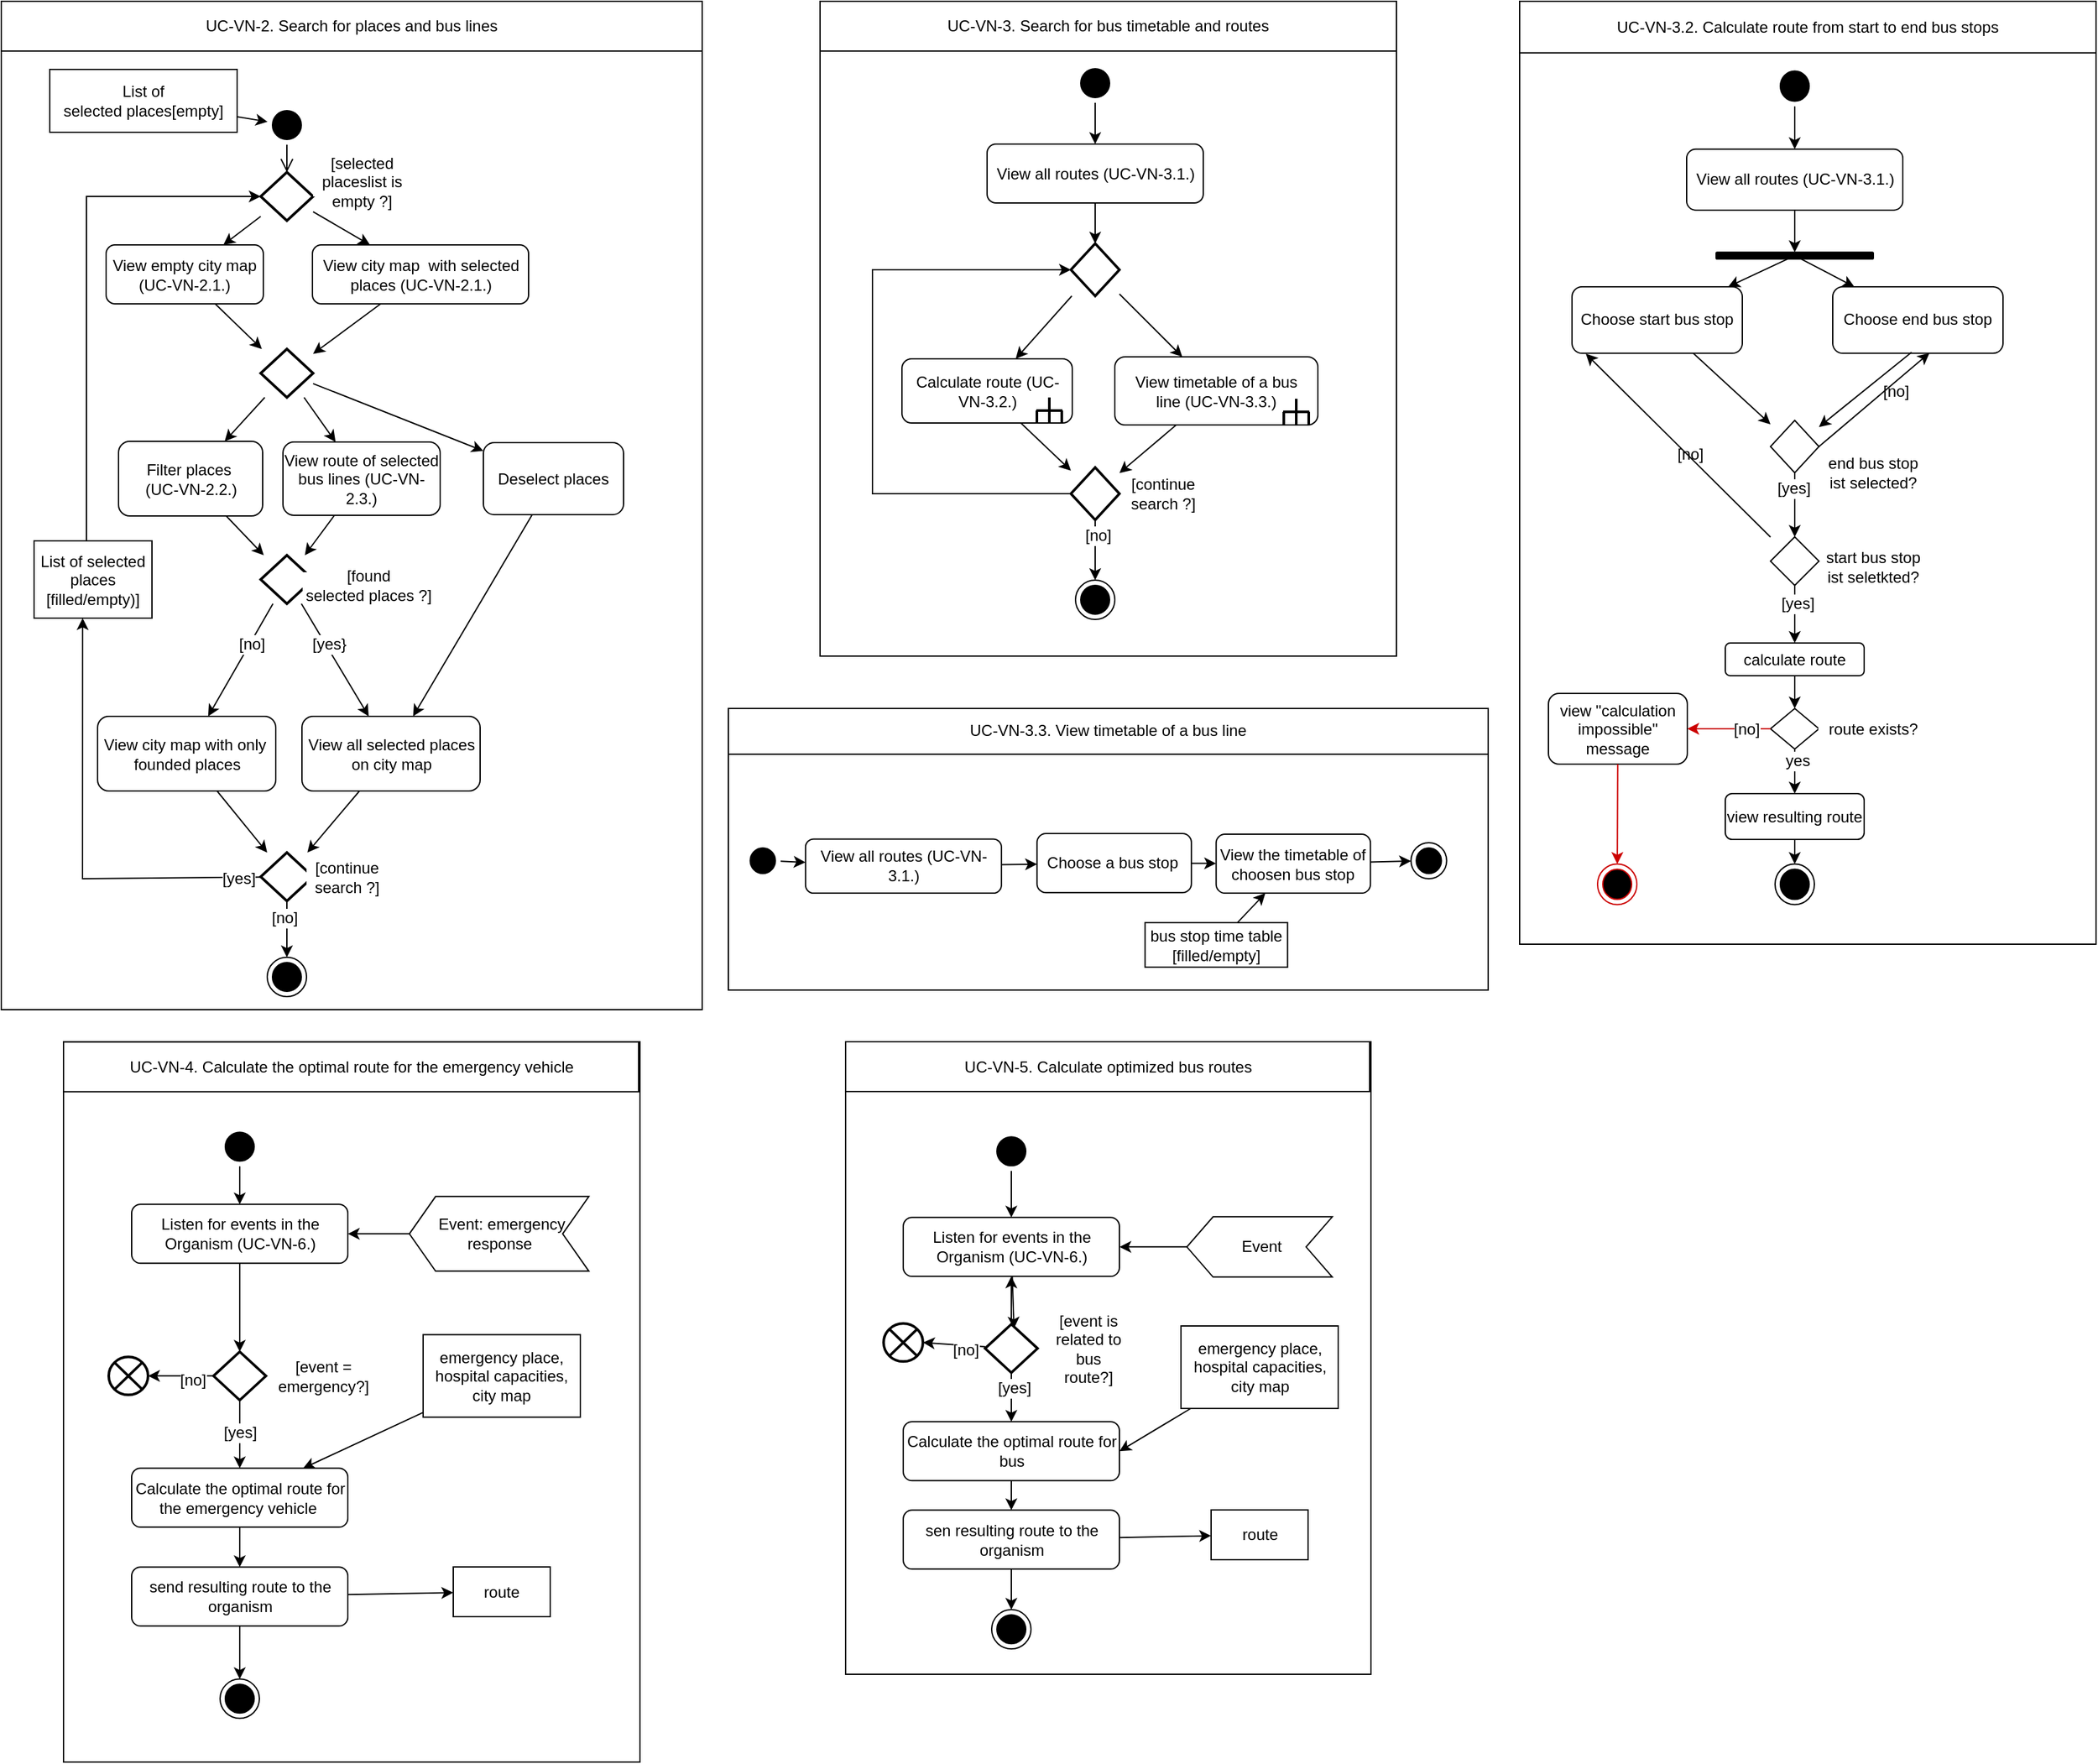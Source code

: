 <mxfile version="10.6.7" type="google"><diagram id="AXGGQtYxrSWORYiww602" name="Page-1"><mxGraphModel dx="1788" dy="557" grid="1" gridSize="10" guides="1" tooltips="1" connect="1" arrows="1" fold="1" page="1" pageScale="1" pageWidth="827" pageHeight="1169" math="0" shadow="0"><root><mxCell id="0"/><mxCell id="1" parent="0"/><mxCell id="qJy5yCjfcx5cEMB7GCd0-71" value="" style="group" parent="1" vertex="1" connectable="0"><mxGeometry x="410" y="10" width="440" height="500" as="geometry"/></mxCell><mxCell id="2iGnEY-V47xP27pvORJV-39" value="" style="rounded=0;whiteSpace=wrap;html=1;" parent="qJy5yCjfcx5cEMB7GCd0-71" vertex="1"><mxGeometry width="440" height="500" as="geometry"/></mxCell><mxCell id="2iGnEY-V47xP27pvORJV-40" value="&lt;span lang=&quot;en&quot;&gt;UC-VN-3.&amp;nbsp;&lt;/span&gt;&lt;span lang=&quot;en&quot;&gt;Search for bus timetable and routes&lt;/span&gt;&lt;br&gt;" style="rounded=0;whiteSpace=wrap;html=1;" parent="qJy5yCjfcx5cEMB7GCd0-71" vertex="1"><mxGeometry width="440" height="38" as="geometry"/></mxCell><mxCell id="2iGnEY-V47xP27pvORJV-41" value="" style="ellipse;html=1;shape=startState;fillColor=#000000;strokeColor=#000000;" parent="qJy5yCjfcx5cEMB7GCd0-71" vertex="1"><mxGeometry x="195" y="47.5" width="30" height="30" as="geometry"/></mxCell><mxCell id="2iGnEY-V47xP27pvORJV-42" value="View all routes (UC-VN-3.1.)" style="rounded=1;whiteSpace=wrap;html=1;" parent="qJy5yCjfcx5cEMB7GCd0-71" vertex="1"><mxGeometry x="127.5" y="109" width="165" height="45" as="geometry"/></mxCell><mxCell id="2iGnEY-V47xP27pvORJV-43" style="edgeStyle=none;rounded=0;orthogonalLoop=1;jettySize=auto;html=1;strokeColor=#000000;" parent="qJy5yCjfcx5cEMB7GCd0-71" source="2iGnEY-V47xP27pvORJV-41" target="2iGnEY-V47xP27pvORJV-42" edge="1"><mxGeometry relative="1" as="geometry"/></mxCell><mxCell id="2iGnEY-V47xP27pvORJV-44" value="Calculate route (UC-VN-3.2.)" style="rounded=1;whiteSpace=wrap;html=1;" parent="qJy5yCjfcx5cEMB7GCd0-71" vertex="1"><mxGeometry x="62.5" y="273" width="130" height="49" as="geometry"/></mxCell><mxCell id="2iGnEY-V47xP27pvORJV-46" value="View timetable of a bus line&amp;nbsp;(UC-VN-3.3.)" style="rounded=1;whiteSpace=wrap;html=1;" parent="qJy5yCjfcx5cEMB7GCd0-71" vertex="1"><mxGeometry x="225" y="271.5" width="155" height="52" as="geometry"/></mxCell><mxCell id="2iGnEY-V47xP27pvORJV-50" value="" style="ellipse;html=1;shape=endState;fillColor=#000000;strokeColor=#000000;rounded=1;" parent="qJy5yCjfcx5cEMB7GCd0-71" vertex="1"><mxGeometry x="195" y="442" width="30" height="30" as="geometry"/></mxCell><mxCell id="qJy5yCjfcx5cEMB7GCd0-40" style="edgeStyle=none;rounded=0;orthogonalLoop=1;jettySize=auto;html=1;" parent="qJy5yCjfcx5cEMB7GCd0-71" source="qJy5yCjfcx5cEMB7GCd0-39" target="2iGnEY-V47xP27pvORJV-44" edge="1"><mxGeometry relative="1" as="geometry"/></mxCell><mxCell id="qJy5yCjfcx5cEMB7GCd0-41" style="edgeStyle=none;rounded=0;orthogonalLoop=1;jettySize=auto;html=1;" parent="qJy5yCjfcx5cEMB7GCd0-71" source="qJy5yCjfcx5cEMB7GCd0-39" target="2iGnEY-V47xP27pvORJV-46" edge="1"><mxGeometry relative="1" as="geometry"/></mxCell><mxCell id="qJy5yCjfcx5cEMB7GCd0-39" value="" style="strokeWidth=2;html=1;shape=mxgraph.flowchart.decision;whiteSpace=wrap;fillColor=none;direction=west;" parent="qJy5yCjfcx5cEMB7GCd0-71" vertex="1"><mxGeometry x="191.5" y="185" width="37" height="40" as="geometry"/></mxCell><mxCell id="2iGnEY-V47xP27pvORJV-45" style="edgeStyle=none;rounded=0;orthogonalLoop=1;jettySize=auto;html=1;strokeColor=#000000;" parent="qJy5yCjfcx5cEMB7GCd0-71" source="2iGnEY-V47xP27pvORJV-42" target="qJy5yCjfcx5cEMB7GCd0-39" edge="1"><mxGeometry relative="1" as="geometry"><mxPoint x="210" y="182.5" as="targetPoint"/></mxGeometry></mxCell><mxCell id="qJy5yCjfcx5cEMB7GCd0-46" style="edgeStyle=none;rounded=0;orthogonalLoop=1;jettySize=auto;html=1;" parent="qJy5yCjfcx5cEMB7GCd0-71" source="qJy5yCjfcx5cEMB7GCd0-42" target="2iGnEY-V47xP27pvORJV-50" edge="1"><mxGeometry relative="1" as="geometry"/></mxCell><mxCell id="qJy5yCjfcx5cEMB7GCd0-47" value="[no]" style="text;html=1;resizable=0;points=[];align=center;verticalAlign=middle;labelBackgroundColor=#ffffff;" parent="qJy5yCjfcx5cEMB7GCd0-46" vertex="1" connectable="0"><mxGeometry x="-0.478" y="2" relative="1" as="geometry"><mxPoint as="offset"/></mxGeometry></mxCell><mxCell id="qJy5yCjfcx5cEMB7GCd0-48" style="edgeStyle=none;rounded=0;orthogonalLoop=1;jettySize=auto;html=1;" parent="qJy5yCjfcx5cEMB7GCd0-71" source="qJy5yCjfcx5cEMB7GCd0-42" target="qJy5yCjfcx5cEMB7GCd0-39" edge="1"><mxGeometry relative="1" as="geometry"><Array as="points"><mxPoint x="40" y="376"/><mxPoint x="40" y="205"/></Array></mxGeometry></mxCell><mxCell id="qJy5yCjfcx5cEMB7GCd0-42" value="" style="strokeWidth=2;html=1;shape=mxgraph.flowchart.decision;whiteSpace=wrap;fillColor=none;direction=west;" parent="qJy5yCjfcx5cEMB7GCd0-71" vertex="1"><mxGeometry x="191.5" y="356" width="37" height="40" as="geometry"/></mxCell><mxCell id="qJy5yCjfcx5cEMB7GCd0-44" style="edgeStyle=none;rounded=0;orthogonalLoop=1;jettySize=auto;html=1;" parent="qJy5yCjfcx5cEMB7GCd0-71" source="2iGnEY-V47xP27pvORJV-44" target="qJy5yCjfcx5cEMB7GCd0-42" edge="1"><mxGeometry relative="1" as="geometry"/></mxCell><mxCell id="qJy5yCjfcx5cEMB7GCd0-45" style="edgeStyle=none;rounded=0;orthogonalLoop=1;jettySize=auto;html=1;" parent="qJy5yCjfcx5cEMB7GCd0-71" source="2iGnEY-V47xP27pvORJV-46" target="qJy5yCjfcx5cEMB7GCd0-42" edge="1"><mxGeometry relative="1" as="geometry"/></mxCell><mxCell id="qJy5yCjfcx5cEMB7GCd0-43" value="&lt;span&gt;[continue search&lt;/span&gt;&lt;span&gt;&amp;nbsp;?]&lt;/span&gt;" style="rounded=0;whiteSpace=wrap;html=1;strokeColor=none;" parent="qJy5yCjfcx5cEMB7GCd0-71" vertex="1"><mxGeometry x="230.5" y="366" width="62" height="20" as="geometry"/></mxCell><mxCell id="qJy5yCjfcx5cEMB7GCd0-60" value="" style="group" parent="qJy5yCjfcx5cEMB7GCd0-71" vertex="1" connectable="0"><mxGeometry x="165" y="302.5" width="10" height="19" as="geometry"/></mxCell><mxCell id="qJy5yCjfcx5cEMB7GCd0-59" value="" style="whiteSpace=wrap;html=1;aspect=fixed;strokeColor=none;" parent="qJy5yCjfcx5cEMB7GCd0-60" vertex="1"><mxGeometry width="13.333" height="13.333" as="geometry"/></mxCell><mxCell id="qJy5yCjfcx5cEMB7GCd0-58" value="" style="group" parent="qJy5yCjfcx5cEMB7GCd0-60" vertex="1" connectable="0"><mxGeometry y="5" width="20" height="10" as="geometry"/></mxCell><mxCell id="qJy5yCjfcx5cEMB7GCd0-50" value="" style="endArrow=none;html=1;strokeWidth=2;" parent="qJy5yCjfcx5cEMB7GCd0-58" edge="1"><mxGeometry width="50" height="50" relative="1" as="geometry"><mxPoint y="5" as="sourcePoint"/><mxPoint x="20" y="5" as="targetPoint"/></mxGeometry></mxCell><mxCell id="qJy5yCjfcx5cEMB7GCd0-51" value="" style="endArrow=none;html=1;strokeWidth=2;" parent="qJy5yCjfcx5cEMB7GCd0-58" edge="1"><mxGeometry width="50" height="50" relative="1" as="geometry"><mxPoint x="10" y="5" as="sourcePoint"/><mxPoint x="10" y="-5" as="targetPoint"/><Array as="points"><mxPoint x="10"/></Array></mxGeometry></mxCell><mxCell id="qJy5yCjfcx5cEMB7GCd0-52" value="" style="endArrow=none;html=1;strokeWidth=2;" parent="qJy5yCjfcx5cEMB7GCd0-58" edge="1"><mxGeometry width="50" height="50" relative="1" as="geometry"><mxPoint x="0.5" y="15" as="sourcePoint"/><mxPoint x="0.5" y="5" as="targetPoint"/><Array as="points"><mxPoint x="0.5" y="10"/></Array></mxGeometry></mxCell><mxCell id="qJy5yCjfcx5cEMB7GCd0-53" value="" style="endArrow=none;html=1;strokeWidth=2;" parent="qJy5yCjfcx5cEMB7GCd0-58" edge="1"><mxGeometry width="50" height="50" relative="1" as="geometry"><mxPoint x="10" y="15" as="sourcePoint"/><mxPoint x="10" y="5" as="targetPoint"/><Array as="points"><mxPoint x="10" y="10"/></Array></mxGeometry></mxCell><mxCell id="qJy5yCjfcx5cEMB7GCd0-54" value="" style="endArrow=none;html=1;strokeWidth=2;" parent="qJy5yCjfcx5cEMB7GCd0-58" edge="1"><mxGeometry width="50" height="50" relative="1" as="geometry"><mxPoint x="19.5" y="15" as="sourcePoint"/><mxPoint x="19.5" y="5" as="targetPoint"/><Array as="points"><mxPoint x="19.5" y="10"/></Array></mxGeometry></mxCell><mxCell id="qJy5yCjfcx5cEMB7GCd0-62" value="" style="group" parent="qJy5yCjfcx5cEMB7GCd0-71" vertex="1" connectable="0"><mxGeometry x="353.5" y="303.5" width="20" height="20" as="geometry"/></mxCell><mxCell id="qJy5yCjfcx5cEMB7GCd0-63" value="" style="whiteSpace=wrap;html=1;aspect=fixed;strokeColor=none;" parent="qJy5yCjfcx5cEMB7GCd0-62" vertex="1"><mxGeometry width="13.333" height="13.333" as="geometry"/></mxCell><mxCell id="qJy5yCjfcx5cEMB7GCd0-64" value="" style="group" parent="qJy5yCjfcx5cEMB7GCd0-62" vertex="1" connectable="0"><mxGeometry y="5" width="20" height="10" as="geometry"/></mxCell><mxCell id="qJy5yCjfcx5cEMB7GCd0-65" value="" style="endArrow=none;html=1;strokeWidth=2;" parent="qJy5yCjfcx5cEMB7GCd0-64" edge="1"><mxGeometry width="50" height="50" relative="1" as="geometry"><mxPoint y="5" as="sourcePoint"/><mxPoint x="20" y="5" as="targetPoint"/></mxGeometry></mxCell><mxCell id="qJy5yCjfcx5cEMB7GCd0-66" value="" style="endArrow=none;html=1;strokeWidth=2;" parent="qJy5yCjfcx5cEMB7GCd0-64" edge="1"><mxGeometry width="50" height="50" relative="1" as="geometry"><mxPoint x="10" y="5" as="sourcePoint"/><mxPoint x="10" y="-5" as="targetPoint"/><Array as="points"><mxPoint x="10"/></Array></mxGeometry></mxCell><mxCell id="qJy5yCjfcx5cEMB7GCd0-67" value="" style="endArrow=none;html=1;strokeWidth=2;" parent="qJy5yCjfcx5cEMB7GCd0-64" edge="1"><mxGeometry width="50" height="50" relative="1" as="geometry"><mxPoint x="0.5" y="15" as="sourcePoint"/><mxPoint x="0.5" y="5" as="targetPoint"/><Array as="points"><mxPoint x="0.5" y="10"/></Array></mxGeometry></mxCell><mxCell id="qJy5yCjfcx5cEMB7GCd0-68" value="" style="endArrow=none;html=1;strokeWidth=2;" parent="qJy5yCjfcx5cEMB7GCd0-64" edge="1"><mxGeometry width="50" height="50" relative="1" as="geometry"><mxPoint x="10" y="15" as="sourcePoint"/><mxPoint x="10" y="5" as="targetPoint"/><Array as="points"><mxPoint x="10" y="10"/></Array></mxGeometry></mxCell><mxCell id="qJy5yCjfcx5cEMB7GCd0-69" value="" style="endArrow=none;html=1;strokeWidth=2;" parent="qJy5yCjfcx5cEMB7GCd0-64" edge="1"><mxGeometry width="50" height="50" relative="1" as="geometry"><mxPoint x="19.5" y="15" as="sourcePoint"/><mxPoint x="19.5" y="5" as="targetPoint"/><Array as="points"><mxPoint x="19.5" y="10"/></Array></mxGeometry></mxCell><mxCell id="qJy5yCjfcx5cEMB7GCd0-143" value="" style="group" parent="1" vertex="1" connectable="0"><mxGeometry x="944" y="10.0" width="440" height="720" as="geometry"/></mxCell><mxCell id="qJy5yCjfcx5cEMB7GCd0-73" value="" style="rounded=0;whiteSpace=wrap;html=1;" parent="qJy5yCjfcx5cEMB7GCd0-143" vertex="1"><mxGeometry width="440" height="720" as="geometry"/></mxCell><mxCell id="qJy5yCjfcx5cEMB7GCd0-74" value="UC-VN-3.2. Calculate route from start to end bus stops&lt;br&gt;" style="rounded=0;whiteSpace=wrap;html=1;" parent="qJy5yCjfcx5cEMB7GCd0-143" vertex="1"><mxGeometry width="440" height="39.357" as="geometry"/></mxCell><mxCell id="qJy5yCjfcx5cEMB7GCd0-75" value="" style="ellipse;html=1;shape=startState;fillColor=#000000;strokeColor=#000000;" parent="qJy5yCjfcx5cEMB7GCd0-143" vertex="1"><mxGeometry x="195" y="49.196" width="30" height="31.071" as="geometry"/></mxCell><mxCell id="qJy5yCjfcx5cEMB7GCd0-76" value="View all routes (UC-VN-3.1.)" style="rounded=1;whiteSpace=wrap;html=1;" parent="qJy5yCjfcx5cEMB7GCd0-143" vertex="1"><mxGeometry x="127.5" y="112.893" width="165" height="46.607" as="geometry"/></mxCell><mxCell id="qJy5yCjfcx5cEMB7GCd0-77" style="edgeStyle=none;rounded=0;orthogonalLoop=1;jettySize=auto;html=1;strokeColor=#000000;" parent="qJy5yCjfcx5cEMB7GCd0-143" source="qJy5yCjfcx5cEMB7GCd0-75" target="qJy5yCjfcx5cEMB7GCd0-76" edge="1"><mxGeometry relative="1" as="geometry"/></mxCell><mxCell id="qJy5yCjfcx5cEMB7GCd0-80" value="" style="ellipse;html=1;shape=endState;fillColor=#000000;strokeColor=#000000;rounded=1;" parent="qJy5yCjfcx5cEMB7GCd0-143" vertex="1"><mxGeometry x="195.0" y="658.714" width="30" height="31.071" as="geometry"/></mxCell><mxCell id="qJy5yCjfcx5cEMB7GCd0-88" value="" style="html=1;shape=mxgraph.flowchart.decision;whiteSpace=wrap;fillColor=#ffffff;direction=west;rounded=1;" parent="qJy5yCjfcx5cEMB7GCd0-143" vertex="1"><mxGeometry x="191.5" y="540.0" width="37" height="31" as="geometry"/></mxCell><mxCell id="qJy5yCjfcx5cEMB7GCd0-109" value="" style="rounded=1;whiteSpace=wrap;html=1;fillColor=#000000;" parent="qJy5yCjfcx5cEMB7GCd0-143" vertex="1"><mxGeometry x="150" y="191.607" width="120" height="5.179" as="geometry"/></mxCell><mxCell id="qJy5yCjfcx5cEMB7GCd0-110" style="edgeStyle=none;rounded=1;orthogonalLoop=1;jettySize=auto;html=1;fontSize=12;fillColor=#ffffff;" parent="qJy5yCjfcx5cEMB7GCd0-143" source="qJy5yCjfcx5cEMB7GCd0-76" target="qJy5yCjfcx5cEMB7GCd0-109" edge="1"><mxGeometry relative="1" as="geometry"/></mxCell><mxCell id="qJy5yCjfcx5cEMB7GCd0-112" value="Choose start bus stop" style="rounded=1;whiteSpace=wrap;html=1;" parent="qJy5yCjfcx5cEMB7GCd0-143" vertex="1"><mxGeometry x="40" y="218.018" width="130" height="50.75" as="geometry"/></mxCell><mxCell id="qJy5yCjfcx5cEMB7GCd0-114" style="edgeStyle=none;rounded=1;orthogonalLoop=1;jettySize=auto;html=1;fontSize=12;fillColor=#ffffff;" parent="qJy5yCjfcx5cEMB7GCd0-143" source="qJy5yCjfcx5cEMB7GCd0-109" target="qJy5yCjfcx5cEMB7GCd0-112" edge="1"><mxGeometry relative="1" as="geometry"/></mxCell><mxCell id="qJy5yCjfcx5cEMB7GCd0-113" value="Choose end bus stop" style="rounded=1;whiteSpace=wrap;html=1;" parent="qJy5yCjfcx5cEMB7GCd0-143" vertex="1"><mxGeometry x="239" y="218.018" width="130" height="50.75" as="geometry"/></mxCell><mxCell id="qJy5yCjfcx5cEMB7GCd0-115" style="edgeStyle=none;rounded=1;orthogonalLoop=1;jettySize=auto;html=1;fontSize=12;fillColor=#ffffff;" parent="qJy5yCjfcx5cEMB7GCd0-143" source="qJy5yCjfcx5cEMB7GCd0-109" target="qJy5yCjfcx5cEMB7GCd0-113" edge="1"><mxGeometry relative="1" as="geometry"/></mxCell><mxCell id="qJy5yCjfcx5cEMB7GCd0-121" style="rounded=1;orthogonalLoop=1;jettySize=auto;html=1;entryX=0.568;entryY=0.996;entryDx=0;entryDy=0;exitX=0;exitY=0.5;exitDx=0;exitDy=0;exitPerimeter=0;fontSize=12;fillColor=#ffffff;entryPerimeter=0;" parent="qJy5yCjfcx5cEMB7GCd0-143" source="qJy5yCjfcx5cEMB7GCd0-118" target="qJy5yCjfcx5cEMB7GCd0-113" edge="1"><mxGeometry relative="1" as="geometry"/></mxCell><mxCell id="qJy5yCjfcx5cEMB7GCd0-122" value="[no]" style="text;html=1;resizable=0;points=[];align=center;verticalAlign=middle;rounded=1;strokeColor=#000000;fillColor=#ffffff;" parent="qJy5yCjfcx5cEMB7GCd0-121" vertex="1" connectable="0"><mxGeometry x="0.057" y="19" relative="1" as="geometry"><mxPoint x="26" y="10.5" as="offset"/></mxGeometry></mxCell><mxCell id="qJy5yCjfcx5cEMB7GCd0-118" value="" style="html=1;shape=mxgraph.flowchart.decision;whiteSpace=wrap;fillColor=#ffffff;direction=west;rounded=1;" parent="qJy5yCjfcx5cEMB7GCd0-143" vertex="1"><mxGeometry x="191.5" y="320" width="37" height="40" as="geometry"/></mxCell><mxCell id="qJy5yCjfcx5cEMB7GCd0-116" style="edgeStyle=none;rounded=1;orthogonalLoop=1;jettySize=auto;html=1;fontSize=12;fillColor=#ffffff;" parent="qJy5yCjfcx5cEMB7GCd0-143" source="qJy5yCjfcx5cEMB7GCd0-112" target="qJy5yCjfcx5cEMB7GCd0-118" edge="1"><mxGeometry relative="1" as="geometry"><mxPoint x="112" y="300.357" as="targetPoint"/></mxGeometry></mxCell><mxCell id="qJy5yCjfcx5cEMB7GCd0-119" style="edgeStyle=none;rounded=1;orthogonalLoop=1;jettySize=auto;html=1;fontSize=12;fillColor=#ffffff;exitX=0.463;exitY=0.985;exitDx=0;exitDy=0;exitPerimeter=0;" parent="qJy5yCjfcx5cEMB7GCd0-143" source="qJy5yCjfcx5cEMB7GCd0-113" target="qJy5yCjfcx5cEMB7GCd0-118" edge="1"><mxGeometry relative="1" as="geometry"/></mxCell><mxCell id="qJy5yCjfcx5cEMB7GCd0-120" value="start bus stop ist seletkted?&lt;br&gt;" style="rounded=0;whiteSpace=wrap;html=1;strokeColor=none;" parent="qJy5yCjfcx5cEMB7GCd0-143" vertex="1"><mxGeometry x="228.0" y="421" width="84" height="21" as="geometry"/></mxCell><mxCell id="qJy5yCjfcx5cEMB7GCd0-129" style="edgeStyle=none;rounded=1;orthogonalLoop=1;jettySize=auto;html=1;fontSize=12;fillColor=#ffffff;entryX=0.081;entryY=1.007;entryDx=0;entryDy=0;entryPerimeter=0;" parent="qJy5yCjfcx5cEMB7GCd0-143" source="qJy5yCjfcx5cEMB7GCd0-123" target="qJy5yCjfcx5cEMB7GCd0-112" edge="1"><mxGeometry relative="1" as="geometry"/></mxCell><mxCell id="qJy5yCjfcx5cEMB7GCd0-130" value="[no]" style="text;html=1;resizable=0;points=[];align=center;verticalAlign=middle;rounded=1;strokeColor=#000000;fillColor=#ffffff;" parent="qJy5yCjfcx5cEMB7GCd0-129" vertex="1" connectable="0"><mxGeometry x="-0.759" y="2" relative="1" as="geometry"><mxPoint x="-43.5" y="-48" as="offset"/></mxGeometry></mxCell><mxCell id="qJy5yCjfcx5cEMB7GCd0-123" value="" style="html=1;shape=mxgraph.flowchart.decision;whiteSpace=wrap;fillColor=#ffffff;direction=west;rounded=1;" parent="qJy5yCjfcx5cEMB7GCd0-143" vertex="1"><mxGeometry x="191.5" y="409" width="37" height="37" as="geometry"/></mxCell><mxCell id="qJy5yCjfcx5cEMB7GCd0-125" style="edgeStyle=none;rounded=1;orthogonalLoop=1;jettySize=auto;html=1;fontSize=12;fillColor=#ffffff;" parent="qJy5yCjfcx5cEMB7GCd0-143" source="qJy5yCjfcx5cEMB7GCd0-118" target="qJy5yCjfcx5cEMB7GCd0-123" edge="1"><mxGeometry relative="1" as="geometry"/></mxCell><mxCell id="qJy5yCjfcx5cEMB7GCd0-126" value="[yes]" style="text;html=1;resizable=0;points=[];align=center;verticalAlign=middle;labelBackgroundColor=#ffffff;" parent="qJy5yCjfcx5cEMB7GCd0-125" vertex="1" connectable="0"><mxGeometry x="-0.519" y="-1" relative="1" as="geometry"><mxPoint as="offset"/></mxGeometry></mxCell><mxCell id="qJy5yCjfcx5cEMB7GCd0-124" value="end bus stop ist selected?&lt;br&gt;" style="rounded=0;whiteSpace=wrap;html=1;strokeColor=none;direction=south;" parent="qJy5yCjfcx5cEMB7GCd0-143" vertex="1"><mxGeometry x="234.0" y="337.5" width="72" height="45" as="geometry"/></mxCell><mxCell id="qJy5yCjfcx5cEMB7GCd0-137" style="edgeStyle=none;rounded=1;orthogonalLoop=1;jettySize=auto;html=1;fontSize=12;fillColor=#ffffff;" parent="qJy5yCjfcx5cEMB7GCd0-143" source="qJy5yCjfcx5cEMB7GCd0-132" target="qJy5yCjfcx5cEMB7GCd0-88" edge="1"><mxGeometry relative="1" as="geometry"/></mxCell><mxCell id="qJy5yCjfcx5cEMB7GCd0-132" value="calculate route" style="rounded=1;whiteSpace=wrap;html=1;" parent="qJy5yCjfcx5cEMB7GCd0-143" vertex="1"><mxGeometry x="157.0" y="490" width="106" height="25" as="geometry"/></mxCell><mxCell id="qJy5yCjfcx5cEMB7GCd0-127" style="edgeStyle=none;rounded=1;orthogonalLoop=1;jettySize=auto;html=1;fontSize=12;fillColor=#ffffff;" parent="qJy5yCjfcx5cEMB7GCd0-143" source="qJy5yCjfcx5cEMB7GCd0-123" target="qJy5yCjfcx5cEMB7GCd0-132" edge="1"><mxGeometry relative="1" as="geometry"/></mxCell><mxCell id="qJy5yCjfcx5cEMB7GCd0-128" value="[yes]" style="text;html=1;resizable=0;points=[];align=center;verticalAlign=middle;labelBackgroundColor=#ffffff;" parent="qJy5yCjfcx5cEMB7GCd0-127" vertex="1" connectable="0"><mxGeometry x="-0.37" y="2" relative="1" as="geometry"><mxPoint as="offset"/></mxGeometry></mxCell><mxCell id="qJy5yCjfcx5cEMB7GCd0-133" value="route exists?&lt;br&gt;" style="rounded=0;whiteSpace=wrap;html=1;strokeColor=none;" parent="qJy5yCjfcx5cEMB7GCd0-143" vertex="1"><mxGeometry x="228.0" y="545" width="84" height="21" as="geometry"/></mxCell><mxCell id="qJy5yCjfcx5cEMB7GCd0-136" style="edgeStyle=none;rounded=1;orthogonalLoop=1;jettySize=auto;html=1;fontSize=12;fillColor=#ffffff;" parent="qJy5yCjfcx5cEMB7GCd0-143" source="qJy5yCjfcx5cEMB7GCd0-134" target="qJy5yCjfcx5cEMB7GCd0-80" edge="1"><mxGeometry relative="1" as="geometry"/></mxCell><mxCell id="qJy5yCjfcx5cEMB7GCd0-134" value="view resulting route" style="rounded=1;whiteSpace=wrap;html=1;" parent="qJy5yCjfcx5cEMB7GCd0-143" vertex="1"><mxGeometry x="157" y="605" width="106" height="35" as="geometry"/></mxCell><mxCell id="qJy5yCjfcx5cEMB7GCd0-85" style="edgeStyle=none;rounded=0;orthogonalLoop=1;jettySize=auto;html=1;" parent="qJy5yCjfcx5cEMB7GCd0-143" source="qJy5yCjfcx5cEMB7GCd0-88" target="qJy5yCjfcx5cEMB7GCd0-134" edge="1"><mxGeometry relative="1" as="geometry"><mxPoint x="206" y="610" as="targetPoint"/></mxGeometry></mxCell><mxCell id="qJy5yCjfcx5cEMB7GCd0-86" value="yes" style="text;html=1;resizable=0;points=[];align=center;verticalAlign=middle;labelBackgroundColor=#ffffff;" parent="qJy5yCjfcx5cEMB7GCd0-85" vertex="1" connectable="0"><mxGeometry x="-0.478" y="2" relative="1" as="geometry"><mxPoint as="offset"/></mxGeometry></mxCell><mxCell id="qJy5yCjfcx5cEMB7GCd0-138" value="view &quot;calculation impossible&quot; message" style="rounded=1;whiteSpace=wrap;html=1;" parent="qJy5yCjfcx5cEMB7GCd0-143" vertex="1"><mxGeometry x="22" y="528.5" width="106" height="54" as="geometry"/></mxCell><mxCell id="qJy5yCjfcx5cEMB7GCd0-139" style="edgeStyle=none;rounded=1;orthogonalLoop=1;jettySize=auto;html=1;strokeColor=#CC0000;fontSize=12;fillColor=#ffffff;" parent="qJy5yCjfcx5cEMB7GCd0-143" source="qJy5yCjfcx5cEMB7GCd0-88" target="qJy5yCjfcx5cEMB7GCd0-138" edge="1"><mxGeometry relative="1" as="geometry"/></mxCell><mxCell id="qJy5yCjfcx5cEMB7GCd0-140" value="[no]" style="text;html=1;resizable=0;points=[];align=center;verticalAlign=middle;labelBackgroundColor=#ffffff;" parent="qJy5yCjfcx5cEMB7GCd0-139" vertex="1" connectable="0"><mxGeometry x="-0.417" relative="1" as="geometry"><mxPoint as="offset"/></mxGeometry></mxCell><mxCell id="qJy5yCjfcx5cEMB7GCd0-142" value="" style="ellipse;html=1;shape=endState;fillColor=#000000;strokeColor=#CC0000;rounded=1;" parent="qJy5yCjfcx5cEMB7GCd0-143" vertex="1"><mxGeometry x="59.5" y="658.714" width="30" height="31.071" as="geometry"/></mxCell><mxCell id="qJy5yCjfcx5cEMB7GCd0-141" style="edgeStyle=none;rounded=1;orthogonalLoop=1;jettySize=auto;html=1;strokeColor=#CC0000;fontSize=12;fillColor=#ffffff;" parent="qJy5yCjfcx5cEMB7GCd0-143" source="qJy5yCjfcx5cEMB7GCd0-138" target="qJy5yCjfcx5cEMB7GCd0-142" edge="1"><mxGeometry relative="1" as="geometry"/></mxCell><mxCell id="qJy5yCjfcx5cEMB7GCd0-232" value="" style="group" parent="1" vertex="1" connectable="0"><mxGeometry x="-167.5" y="804.5" width="440" height="550" as="geometry"/></mxCell><mxCell id="2iGnEY-V47xP27pvORJV-48" value="" style="rounded=0;whiteSpace=wrap;html=1;" parent="qJy5yCjfcx5cEMB7GCd0-232" vertex="1"><mxGeometry width="440" height="550" as="geometry"/></mxCell><mxCell id="2iGnEY-V47xP27pvORJV-49" value="&lt;span lang=&quot;en&quot;&gt;UC-VN-4.&amp;nbsp;&lt;/span&gt;&lt;span lang=&quot;en&quot;&gt;&lt;span lang=&quot;en&quot;&gt;&lt;span title=&quot;&quot;&gt;Calculate&amp;nbsp;&lt;/span&gt;&lt;/span&gt;the optimal route for the emergency vehicle&lt;/span&gt;&lt;br&gt;" style="rounded=0;whiteSpace=wrap;html=1;" parent="qJy5yCjfcx5cEMB7GCd0-232" vertex="1"><mxGeometry y="0.176" width="439" height="38" as="geometry"/></mxCell><mxCell id="2iGnEY-V47xP27pvORJV-51" value="" style="ellipse;html=1;shape=startState;fillColor=#000000;strokeColor=#000000;" parent="qJy5yCjfcx5cEMB7GCd0-232" vertex="1"><mxGeometry x="119.5" y="65.176" width="30" height="30" as="geometry"/></mxCell><mxCell id="2iGnEY-V47xP27pvORJV-52" value="" style="ellipse;html=1;shape=endState;fillColor=#000000;strokeColor=#000000;rounded=1;" parent="qJy5yCjfcx5cEMB7GCd0-232" vertex="1"><mxGeometry x="119.5" y="486.676" width="30" height="30" as="geometry"/></mxCell><mxCell id="2iGnEY-V47xP27pvORJV-61" value="&lt;span lang=&quot;en&quot;&gt;Listen for events in the Organism&lt;/span&gt;&amp;nbsp;(&lt;span lang=&quot;en&quot;&gt;UC-VN-6&lt;/span&gt;.)" style="rounded=1;whiteSpace=wrap;html=1;" parent="qJy5yCjfcx5cEMB7GCd0-232" vertex="1"><mxGeometry x="52" y="124.176" width="165" height="45" as="geometry"/></mxCell><mxCell id="qJy5yCjfcx5cEMB7GCd0-199" style="edgeStyle=none;rounded=0;orthogonalLoop=1;jettySize=auto;html=1;strokeColor=#000000;strokeWidth=1;" parent="qJy5yCjfcx5cEMB7GCd0-232" source="2iGnEY-V47xP27pvORJV-51" target="2iGnEY-V47xP27pvORJV-61" edge="1"><mxGeometry relative="1" as="geometry"/></mxCell><mxCell id="2iGnEY-V47xP27pvORJV-62" value="&lt;span lang=&quot;en&quot;&gt;&lt;span title=&quot;&quot;&gt;Calculate&amp;nbsp;&lt;/span&gt;&lt;/span&gt;the optimal route for the emergency vehicle&amp;nbsp;" style="rounded=1;whiteSpace=wrap;html=1;" parent="qJy5yCjfcx5cEMB7GCd0-232" vertex="1"><mxGeometry x="52.0" y="325.676" width="165" height="45" as="geometry"/></mxCell><mxCell id="qJy5yCjfcx5cEMB7GCd0-205" style="edgeStyle=none;rounded=0;orthogonalLoop=1;jettySize=auto;html=1;strokeColor=#000000;strokeWidth=1;" parent="qJy5yCjfcx5cEMB7GCd0-232" source="2iGnEY-V47xP27pvORJV-61" target="qJy5yCjfcx5cEMB7GCd0-224" edge="1"><mxGeometry relative="1" as="geometry"/></mxCell><mxCell id="qJy5yCjfcx5cEMB7GCd0-196" style="edgeStyle=none;rounded=0;orthogonalLoop=1;jettySize=auto;html=1;entryX=1;entryY=0.5;entryDx=0;entryDy=0;strokeColor=#000000;strokeWidth=1;exitX=0;exitY=0.5;exitDx=0;exitDy=0;" parent="qJy5yCjfcx5cEMB7GCd0-232" source="qJy5yCjfcx5cEMB7GCd0-203" target="2iGnEY-V47xP27pvORJV-61" edge="1"><mxGeometry relative="1" as="geometry"><mxPoint x="275" y="138.521" as="sourcePoint"/></mxGeometry></mxCell><mxCell id="qJy5yCjfcx5cEMB7GCd0-231" style="edgeStyle=none;rounded=0;orthogonalLoop=1;jettySize=auto;html=1;strokeColor=#000000;strokeWidth=1;" parent="qJy5yCjfcx5cEMB7GCd0-232" source="qJy5yCjfcx5cEMB7GCd0-197" target="2iGnEY-V47xP27pvORJV-62" edge="1"><mxGeometry relative="1" as="geometry"/></mxCell><mxCell id="qJy5yCjfcx5cEMB7GCd0-197" value="&lt;span&gt;emergency place, hospital&amp;nbsp;&lt;/span&gt;&lt;span lang=&quot;en&quot;&gt;capacities, city map&lt;/span&gt;&lt;span&gt;&lt;br&gt;&lt;/span&gt;" style="rounded=0;whiteSpace=wrap;html=1;strokeColor=#000000;fillColor=#FFFFFF;" parent="qJy5yCjfcx5cEMB7GCd0-232" vertex="1"><mxGeometry x="274.5" y="223.676" width="120" height="63" as="geometry"/></mxCell><mxCell id="qJy5yCjfcx5cEMB7GCd0-202" style="edgeStyle=none;rounded=0;orthogonalLoop=1;jettySize=auto;html=1;strokeColor=#000000;strokeWidth=1;" parent="qJy5yCjfcx5cEMB7GCd0-232" source="qJy5yCjfcx5cEMB7GCd0-200" target="2iGnEY-V47xP27pvORJV-52" edge="1"><mxGeometry relative="1" as="geometry"/></mxCell><mxCell id="qJy5yCjfcx5cEMB7GCd0-234" style="edgeStyle=none;rounded=0;orthogonalLoop=1;jettySize=auto;html=1;strokeColor=#000000;strokeWidth=1;" parent="qJy5yCjfcx5cEMB7GCd0-232" source="qJy5yCjfcx5cEMB7GCd0-200" target="qJy5yCjfcx5cEMB7GCd0-233" edge="1"><mxGeometry relative="1" as="geometry"/></mxCell><mxCell id="qJy5yCjfcx5cEMB7GCd0-200" value="send resulting route to the organism" style="rounded=1;whiteSpace=wrap;html=1;" parent="qJy5yCjfcx5cEMB7GCd0-232" vertex="1"><mxGeometry x="52.0" y="401.176" width="165" height="45" as="geometry"/></mxCell><mxCell id="qJy5yCjfcx5cEMB7GCd0-201" style="edgeStyle=none;rounded=0;orthogonalLoop=1;jettySize=auto;html=1;strokeColor=#000000;strokeWidth=1;" parent="qJy5yCjfcx5cEMB7GCd0-232" source="2iGnEY-V47xP27pvORJV-62" target="qJy5yCjfcx5cEMB7GCd0-200" edge="1"><mxGeometry relative="1" as="geometry"><mxPoint x="138.5" y="310.5" as="targetPoint"/></mxGeometry></mxCell><mxCell id="qJy5yCjfcx5cEMB7GCd0-203" value="&lt;span&gt;&amp;nbsp;Event:&amp;nbsp;&lt;/span&gt;&lt;span lang=&quot;en&quot;&gt;emergency response&lt;/span&gt;" style="shape=step;perimeter=stepPerimeter;whiteSpace=wrap;html=1;fixedSize=1;strokeColor=#000000;fillColor=#FFFFFF;flipV=1;flipH=1;" parent="qJy5yCjfcx5cEMB7GCd0-232" vertex="1"><mxGeometry x="264" y="118.176" width="137" height="57" as="geometry"/></mxCell><mxCell id="qJy5yCjfcx5cEMB7GCd0-226" style="edgeStyle=none;rounded=0;orthogonalLoop=1;jettySize=auto;html=1;strokeColor=#000000;strokeWidth=1;" parent="qJy5yCjfcx5cEMB7GCd0-232" source="qJy5yCjfcx5cEMB7GCd0-224" target="2iGnEY-V47xP27pvORJV-62" edge="1"><mxGeometry relative="1" as="geometry"><Array as="points"/></mxGeometry></mxCell><mxCell id="qJy5yCjfcx5cEMB7GCd0-227" value="[yes]" style="text;html=1;resizable=0;points=[];align=center;verticalAlign=middle;labelBackgroundColor=#ffffff;" parent="qJy5yCjfcx5cEMB7GCd0-226" vertex="1" connectable="0"><mxGeometry x="-0.045" relative="1" as="geometry"><mxPoint as="offset"/></mxGeometry></mxCell><mxCell id="qJy5yCjfcx5cEMB7GCd0-224" value="" style="strokeWidth=2;html=1;shape=mxgraph.flowchart.decision;whiteSpace=wrap;fillColor=none;direction=south;" parent="qJy5yCjfcx5cEMB7GCd0-232" vertex="1"><mxGeometry x="114.5" y="236.676" width="40" height="37" as="geometry"/></mxCell><mxCell id="qJy5yCjfcx5cEMB7GCd0-225" value="&lt;span&gt;[event = emergency&lt;/span&gt;&lt;span&gt;?]&lt;/span&gt;" style="rounded=0;whiteSpace=wrap;html=1;strokeColor=none;" parent="qJy5yCjfcx5cEMB7GCd0-232" vertex="1"><mxGeometry x="167.5" y="245" width="62" height="20" as="geometry"/></mxCell><mxCell id="qJy5yCjfcx5cEMB7GCd0-228" value="" style="verticalLabelPosition=bottom;verticalAlign=top;html=1;strokeWidth=2;shape=mxgraph.flowchart.or;fillColor=#FFFFFF;" parent="qJy5yCjfcx5cEMB7GCd0-232" vertex="1"><mxGeometry x="34.5" y="240.676" width="30" height="29" as="geometry"/></mxCell><mxCell id="qJy5yCjfcx5cEMB7GCd0-229" style="edgeStyle=none;rounded=0;orthogonalLoop=1;jettySize=auto;html=1;entryX=1;entryY=0.5;entryDx=0;entryDy=0;entryPerimeter=0;strokeColor=#000000;strokeWidth=1;" parent="qJy5yCjfcx5cEMB7GCd0-232" source="qJy5yCjfcx5cEMB7GCd0-224" target="qJy5yCjfcx5cEMB7GCd0-228" edge="1"><mxGeometry relative="1" as="geometry"/></mxCell><mxCell id="qJy5yCjfcx5cEMB7GCd0-230" value="[no]" style="text;html=1;resizable=0;points=[];align=center;verticalAlign=middle;labelBackgroundColor=#ffffff;" parent="qJy5yCjfcx5cEMB7GCd0-229" vertex="1" connectable="0"><mxGeometry x="-0.352" y="3" relative="1" as="geometry"><mxPoint as="offset"/></mxGeometry></mxCell><mxCell id="qJy5yCjfcx5cEMB7GCd0-233" value="&lt;span&gt;route&lt;br&gt;&lt;/span&gt;" style="rounded=0;whiteSpace=wrap;html=1;strokeColor=#000000;fillColor=#FFFFFF;" parent="qJy5yCjfcx5cEMB7GCd0-232" vertex="1"><mxGeometry x="297.5" y="401" width="74" height="38" as="geometry"/></mxCell><mxCell id="qJy5yCjfcx5cEMB7GCd0-248" value="" style="group" parent="1" vertex="1" connectable="0"><mxGeometry x="429.5" y="804.5" width="401" height="483" as="geometry"/></mxCell><mxCell id="qJy5yCjfcx5cEMB7GCd0-209" value="" style="rounded=0;whiteSpace=wrap;html=1;" parent="qJy5yCjfcx5cEMB7GCd0-248" vertex="1"><mxGeometry width="401" height="483" as="geometry"/></mxCell><mxCell id="qJy5yCjfcx5cEMB7GCd0-210" value="&lt;span lang=&quot;en&quot;&gt;UC-VN-5.&amp;nbsp;&lt;/span&gt;&lt;span lang=&quot;en&quot;&gt;Calculate optimized bus routes&lt;/span&gt;&lt;br&gt;" style="rounded=0;whiteSpace=wrap;html=1;" parent="qJy5yCjfcx5cEMB7GCd0-248" vertex="1"><mxGeometry width="400" height="38" as="geometry"/></mxCell><mxCell id="qJy5yCjfcx5cEMB7GCd0-211" value="" style="ellipse;html=1;shape=startState;fillColor=#000000;strokeColor=#000000;" parent="qJy5yCjfcx5cEMB7GCd0-248" vertex="1"><mxGeometry x="111.5" y="68.676" width="30" height="30" as="geometry"/></mxCell><mxCell id="qJy5yCjfcx5cEMB7GCd0-212" value="" style="ellipse;html=1;shape=endState;fillColor=#000000;strokeColor=#000000;rounded=1;" parent="qJy5yCjfcx5cEMB7GCd0-248" vertex="1"><mxGeometry x="111.5" y="433.676" width="30" height="30" as="geometry"/></mxCell><mxCell id="qJy5yCjfcx5cEMB7GCd0-213" value="&lt;span lang=&quot;en&quot;&gt;Listen for events in the Organism&lt;/span&gt;&amp;nbsp;(&lt;span lang=&quot;en&quot;&gt;UC-VN-6&lt;/span&gt;.)" style="rounded=1;whiteSpace=wrap;html=1;" parent="qJy5yCjfcx5cEMB7GCd0-248" vertex="1"><mxGeometry x="44" y="134.176" width="165" height="45" as="geometry"/></mxCell><mxCell id="qJy5yCjfcx5cEMB7GCd0-214" style="edgeStyle=none;rounded=0;orthogonalLoop=1;jettySize=auto;html=1;strokeColor=#000000;strokeWidth=1;" parent="qJy5yCjfcx5cEMB7GCd0-248" source="qJy5yCjfcx5cEMB7GCd0-211" target="qJy5yCjfcx5cEMB7GCd0-213" edge="1"><mxGeometry relative="1" as="geometry"/></mxCell><mxCell id="qJy5yCjfcx5cEMB7GCd0-215" value="&lt;span lang=&quot;en&quot;&gt;&lt;span title=&quot;&quot;&gt;Calculate&amp;nbsp;&lt;/span&gt;&lt;/span&gt;the optimal route for bus" style="rounded=1;whiteSpace=wrap;html=1;" parent="qJy5yCjfcx5cEMB7GCd0-248" vertex="1"><mxGeometry x="44" y="290.176" width="165" height="45" as="geometry"/></mxCell><mxCell id="qJy5yCjfcx5cEMB7GCd0-216" style="edgeStyle=none;rounded=0;orthogonalLoop=1;jettySize=auto;html=1;strokeColor=#000000;strokeWidth=1;" parent="qJy5yCjfcx5cEMB7GCd0-248" source="qJy5yCjfcx5cEMB7GCd0-213" edge="1"><mxGeometry relative="1" as="geometry"><mxPoint x="128.5" y="219" as="targetPoint"/></mxGeometry></mxCell><mxCell id="qJy5yCjfcx5cEMB7GCd0-217" style="edgeStyle=none;rounded=0;orthogonalLoop=1;jettySize=auto;html=1;entryX=1;entryY=0.5;entryDx=0;entryDy=0;strokeColor=#000000;strokeWidth=1;exitX=0;exitY=0.5;exitDx=0;exitDy=0;" parent="qJy5yCjfcx5cEMB7GCd0-248" source="qJy5yCjfcx5cEMB7GCd0-223" target="qJy5yCjfcx5cEMB7GCd0-213" edge="1"><mxGeometry relative="1" as="geometry"><mxPoint x="267" y="148.521" as="sourcePoint"/></mxGeometry></mxCell><mxCell id="qJy5yCjfcx5cEMB7GCd0-218" style="edgeStyle=none;rounded=0;orthogonalLoop=1;jettySize=auto;html=1;strokeColor=#000000;strokeWidth=1;entryX=1;entryY=0.5;entryDx=0;entryDy=0;" parent="qJy5yCjfcx5cEMB7GCd0-248" source="qJy5yCjfcx5cEMB7GCd0-219" target="qJy5yCjfcx5cEMB7GCd0-215" edge="1"><mxGeometry relative="1" as="geometry"/></mxCell><mxCell id="qJy5yCjfcx5cEMB7GCd0-219" value="&lt;span&gt;emergency place, hospital&amp;nbsp;&lt;/span&gt;&lt;span lang=&quot;en&quot;&gt;capacities, city map&lt;/span&gt;&lt;span&gt;&lt;br&gt;&lt;/span&gt;" style="rounded=0;whiteSpace=wrap;html=1;strokeColor=#000000;fillColor=#FFFFFF;" parent="qJy5yCjfcx5cEMB7GCd0-248" vertex="1"><mxGeometry x="256" y="217" width="120" height="63" as="geometry"/></mxCell><mxCell id="qJy5yCjfcx5cEMB7GCd0-220" style="edgeStyle=none;rounded=0;orthogonalLoop=1;jettySize=auto;html=1;strokeColor=#000000;strokeWidth=1;" parent="qJy5yCjfcx5cEMB7GCd0-248" source="qJy5yCjfcx5cEMB7GCd0-221" target="qJy5yCjfcx5cEMB7GCd0-212" edge="1"><mxGeometry relative="1" as="geometry"/></mxCell><mxCell id="qJy5yCjfcx5cEMB7GCd0-221" value="sen resulting route to the organism" style="rounded=1;whiteSpace=wrap;html=1;" parent="qJy5yCjfcx5cEMB7GCd0-248" vertex="1"><mxGeometry x="44" y="357.676" width="165" height="45" as="geometry"/></mxCell><mxCell id="qJy5yCjfcx5cEMB7GCd0-222" style="edgeStyle=none;rounded=0;orthogonalLoop=1;jettySize=auto;html=1;strokeColor=#000000;strokeWidth=1;" parent="qJy5yCjfcx5cEMB7GCd0-248" source="qJy5yCjfcx5cEMB7GCd0-215" target="qJy5yCjfcx5cEMB7GCd0-221" edge="1"><mxGeometry relative="1" as="geometry"><mxPoint x="130.5" y="320.5" as="targetPoint"/></mxGeometry></mxCell><mxCell id="qJy5yCjfcx5cEMB7GCd0-223" value="&lt;span&gt;&amp;nbsp;Event&lt;br&gt;&lt;/span&gt;" style="shape=step;perimeter=stepPerimeter;whiteSpace=wrap;html=1;fixedSize=1;strokeColor=#000000;fillColor=#FFFFFF;flipV=1;flipH=1;" parent="qJy5yCjfcx5cEMB7GCd0-248" vertex="1"><mxGeometry x="260.5" y="133.676" width="111" height="46" as="geometry"/></mxCell><mxCell id="qJy5yCjfcx5cEMB7GCd0-241" style="edgeStyle=none;rounded=0;orthogonalLoop=1;jettySize=auto;html=1;strokeColor=#000000;strokeWidth=1;" parent="qJy5yCjfcx5cEMB7GCd0-248" source="qJy5yCjfcx5cEMB7GCd0-235" target="qJy5yCjfcx5cEMB7GCd0-215" edge="1"><mxGeometry relative="1" as="geometry"/></mxCell><mxCell id="qJy5yCjfcx5cEMB7GCd0-244" value="[yes]" style="text;html=1;resizable=0;points=[];align=center;verticalAlign=middle;labelBackgroundColor=#ffffff;" parent="qJy5yCjfcx5cEMB7GCd0-241" vertex="1" connectable="0"><mxGeometry x="-0.365" y="2" relative="1" as="geometry"><mxPoint as="offset"/></mxGeometry></mxCell><mxCell id="qJy5yCjfcx5cEMB7GCd0-242" value="" style="edgeStyle=none;rounded=0;orthogonalLoop=1;jettySize=auto;html=1;strokeColor=#000000;strokeWidth=1;" parent="qJy5yCjfcx5cEMB7GCd0-248" source="qJy5yCjfcx5cEMB7GCd0-235" target="qJy5yCjfcx5cEMB7GCd0-213" edge="1"><mxGeometry relative="1" as="geometry"/></mxCell><mxCell id="qJy5yCjfcx5cEMB7GCd0-235" value="" style="strokeWidth=2;html=1;shape=mxgraph.flowchart.decision;whiteSpace=wrap;fillColor=none;direction=south;" parent="qJy5yCjfcx5cEMB7GCd0-248" vertex="1"><mxGeometry x="106.5" y="215.676" width="40" height="37" as="geometry"/></mxCell><mxCell id="qJy5yCjfcx5cEMB7GCd0-236" style="edgeStyle=none;rounded=0;orthogonalLoop=1;jettySize=auto;html=1;entryX=1;entryY=0.5;entryDx=0;entryDy=0;entryPerimeter=0;strokeColor=#000000;strokeWidth=1;" parent="qJy5yCjfcx5cEMB7GCd0-248" source="qJy5yCjfcx5cEMB7GCd0-235" target="qJy5yCjfcx5cEMB7GCd0-238" edge="1"><mxGeometry relative="1" as="geometry"/></mxCell><mxCell id="qJy5yCjfcx5cEMB7GCd0-237" value="[no]" style="text;html=1;resizable=0;points=[];align=center;verticalAlign=middle;labelBackgroundColor=#ffffff;" parent="qJy5yCjfcx5cEMB7GCd0-236" vertex="1" connectable="0"><mxGeometry x="-0.352" y="3" relative="1" as="geometry"><mxPoint as="offset"/></mxGeometry></mxCell><mxCell id="qJy5yCjfcx5cEMB7GCd0-238" value="" style="verticalLabelPosition=bottom;verticalAlign=top;html=1;strokeWidth=2;shape=mxgraph.flowchart.or;fillColor=#FFFFFF;" parent="qJy5yCjfcx5cEMB7GCd0-248" vertex="1"><mxGeometry x="29" y="215.176" width="30" height="29" as="geometry"/></mxCell><mxCell id="qJy5yCjfcx5cEMB7GCd0-243" value="&lt;span&gt;[event is related to bus route&lt;/span&gt;&lt;span&gt;?]&lt;/span&gt;" style="rounded=0;whiteSpace=wrap;html=1;strokeColor=none;" parent="qJy5yCjfcx5cEMB7GCd0-248" vertex="1"><mxGeometry x="154" y="224" width="62" height="20" as="geometry"/></mxCell><mxCell id="qJy5yCjfcx5cEMB7GCd0-245" value="&lt;span&gt;route&lt;br&gt;&lt;/span&gt;" style="rounded=0;whiteSpace=wrap;html=1;strokeColor=#000000;fillColor=#FFFFFF;" parent="qJy5yCjfcx5cEMB7GCd0-248" vertex="1"><mxGeometry x="279" y="357.5" width="74" height="38" as="geometry"/></mxCell><mxCell id="qJy5yCjfcx5cEMB7GCd0-247" style="edgeStyle=none;rounded=0;orthogonalLoop=1;jettySize=auto;html=1;strokeColor=#000000;strokeWidth=1;" parent="qJy5yCjfcx5cEMB7GCd0-248" source="qJy5yCjfcx5cEMB7GCd0-221" target="qJy5yCjfcx5cEMB7GCd0-245" edge="1"><mxGeometry relative="1" as="geometry"/></mxCell><mxCell id="qJy5yCjfcx5cEMB7GCd0-249" value="" style="group" parent="1" vertex="1" connectable="0"><mxGeometry x="340" y="550" width="580" height="215" as="geometry"/></mxCell><mxCell id="qJy5yCjfcx5cEMB7GCd0-145" value="" style="rounded=0;whiteSpace=wrap;html=1;" parent="qJy5yCjfcx5cEMB7GCd0-249" vertex="1"><mxGeometry width="580" height="215" as="geometry"/></mxCell><mxCell id="qJy5yCjfcx5cEMB7GCd0-146" value="UC-VN-3.3. View timetable of a bus line&lt;br&gt;" style="rounded=0;whiteSpace=wrap;html=1;" parent="qJy5yCjfcx5cEMB7GCd0-249" vertex="1"><mxGeometry width="580" height="34.915" as="geometry"/></mxCell><mxCell id="qJy5yCjfcx5cEMB7GCd0-147" value="" style="ellipse;html=1;shape=startState;fillColor=#000000;strokeColor=#000000;" parent="qJy5yCjfcx5cEMB7GCd0-249" vertex="1"><mxGeometry x="12.688" y="102.447" width="27.188" height="27.564" as="geometry"/></mxCell><mxCell id="qJy5yCjfcx5cEMB7GCd0-148" value="View all routes (UC-VN-3.1.)" style="rounded=1;whiteSpace=wrap;html=1;" parent="qJy5yCjfcx5cEMB7GCd0-249" vertex="1"><mxGeometry x="58.906" y="99.69" width="149.531" height="41.346" as="geometry"/></mxCell><mxCell id="qJy5yCjfcx5cEMB7GCd0-149" style="edgeStyle=none;rounded=0;orthogonalLoop=1;jettySize=auto;html=1;strokeColor=#000000;" parent="qJy5yCjfcx5cEMB7GCd0-249" source="qJy5yCjfcx5cEMB7GCd0-147" target="qJy5yCjfcx5cEMB7GCd0-148" edge="1"><mxGeometry relative="1" as="geometry"/></mxCell><mxCell id="qJy5yCjfcx5cEMB7GCd0-150" value="Choose a bus stop&amp;nbsp;" style="rounded=1;whiteSpace=wrap;html=1;" parent="qJy5yCjfcx5cEMB7GCd0-249" vertex="1"><mxGeometry x="235.625" y="95.556" width="117.812" height="45.021" as="geometry"/></mxCell><mxCell id="qJy5yCjfcx5cEMB7GCd0-152" value="" style="ellipse;html=1;shape=endState;fillColor=#000000;strokeColor=#000000;rounded=1;" parent="qJy5yCjfcx5cEMB7GCd0-249" vertex="1"><mxGeometry x="521.094" y="102.447" width="27.188" height="27.564" as="geometry"/></mxCell><mxCell id="qJy5yCjfcx5cEMB7GCd0-156" style="edgeStyle=none;rounded=0;orthogonalLoop=1;jettySize=auto;html=1;strokeColor=#000000;" parent="qJy5yCjfcx5cEMB7GCd0-249" source="qJy5yCjfcx5cEMB7GCd0-148" target="qJy5yCjfcx5cEMB7GCd0-150" edge="1"><mxGeometry relative="1" as="geometry"><mxPoint x="133.672" y="169.519" as="targetPoint"/></mxGeometry></mxCell><mxCell id="qJy5yCjfcx5cEMB7GCd0-161" style="edgeStyle=none;rounded=0;orthogonalLoop=1;jettySize=auto;html=1;" parent="qJy5yCjfcx5cEMB7GCd0-249" source="qJy5yCjfcx5cEMB7GCd0-150" target="qJy5yCjfcx5cEMB7GCd0-180" edge="1"><mxGeometry relative="1" as="geometry"><mxPoint x="134.125" y="275.182" as="targetPoint"/></mxGeometry></mxCell><mxCell id="qJy5yCjfcx5cEMB7GCd0-182" style="edgeStyle=none;rounded=0;orthogonalLoop=1;jettySize=auto;html=1;strokeColor=#000000;strokeWidth=1;" parent="qJy5yCjfcx5cEMB7GCd0-249" source="qJy5yCjfcx5cEMB7GCd0-180" target="qJy5yCjfcx5cEMB7GCd0-152" edge="1"><mxGeometry relative="1" as="geometry"><Array as="points"/></mxGeometry></mxCell><mxCell id="qJy5yCjfcx5cEMB7GCd0-180" value="View the timetable of choosen bus stop" style="rounded=1;whiteSpace=wrap;html=1;" parent="qJy5yCjfcx5cEMB7GCd0-249" vertex="1"><mxGeometry x="372.318" y="96.015" width="117.812" height="45.021" as="geometry"/></mxCell><mxCell id="qJy5yCjfcx5cEMB7GCd0-184" style="edgeStyle=none;rounded=0;orthogonalLoop=1;jettySize=auto;html=1;strokeColor=#000000;strokeWidth=1;" parent="qJy5yCjfcx5cEMB7GCd0-249" source="qJy5yCjfcx5cEMB7GCd0-183" target="qJy5yCjfcx5cEMB7GCd0-180" edge="1"><mxGeometry relative="1" as="geometry"/></mxCell><mxCell id="qJy5yCjfcx5cEMB7GCd0-183" value="bus stop time table [filled/empty]" style="rounded=0;whiteSpace=wrap;html=1;" parent="qJy5yCjfcx5cEMB7GCd0-249" vertex="1"><mxGeometry x="318.094" y="163.547" width="108.75" height="33.996" as="geometry"/></mxCell><mxCell id="jJ5V_nqv3HuhBfbHdMK8-1" value="" style="group" vertex="1" connectable="0" parent="1"><mxGeometry x="-215" y="10" width="535" height="770" as="geometry"/></mxCell><mxCell id="2iGnEY-V47xP27pvORJV-1" value="" style="rounded=0;whiteSpace=wrap;html=1;" parent="jJ5V_nqv3HuhBfbHdMK8-1" vertex="1"><mxGeometry width="535" height="770" as="geometry"/></mxCell><mxCell id="2iGnEY-V47xP27pvORJV-6" value="&lt;div&gt;UC-VN-2. Search&amp;nbsp;&lt;span&gt;for places and bus lines&lt;/span&gt;&lt;/div&gt;" style="rounded=0;whiteSpace=wrap;html=1;" parent="jJ5V_nqv3HuhBfbHdMK8-1" vertex="1"><mxGeometry width="535" height="38" as="geometry"/></mxCell><mxCell id="2iGnEY-V47xP27pvORJV-24" value="" style="ellipse;html=1;shape=endState;fillColor=#000000;strokeColor=#000000;rounded=1;" parent="jJ5V_nqv3HuhBfbHdMK8-1" vertex="1"><mxGeometry x="203.0" y="730" width="30" height="30" as="geometry"/></mxCell><mxCell id="2iGnEY-V47xP27pvORJV-25" value="&lt;span&gt;View city map with only&amp;nbsp; founded places&lt;br&gt;&lt;/span&gt;" style="rounded=1;whiteSpace=wrap;html=1;" parent="jJ5V_nqv3HuhBfbHdMK8-1" vertex="1"><mxGeometry x="73.5" y="546" width="136" height="57" as="geometry"/></mxCell><mxCell id="2iGnEY-V47xP27pvORJV-33" value="&lt;span&gt;View all selected places on&amp;nbsp;&lt;/span&gt;city map&lt;span&gt;&lt;br&gt;&lt;/span&gt;" style="rounded=1;whiteSpace=wrap;html=1;" parent="jJ5V_nqv3HuhBfbHdMK8-1" vertex="1"><mxGeometry x="229.5" y="546" width="136" height="57" as="geometry"/></mxCell><mxCell id="2iGnEY-V47xP27pvORJV-2" value="" style="ellipse;html=1;shape=startState;fillColor=#000000;strokeColor=#000000;" parent="jJ5V_nqv3HuhBfbHdMK8-1" vertex="1"><mxGeometry x="203" y="79.5" width="30" height="30" as="geometry"/></mxCell><mxCell id="2iGnEY-V47xP27pvORJV-3" value="" style="html=1;verticalAlign=bottom;endArrow=open;endSize=8;strokeColor=#000000;" parent="jJ5V_nqv3HuhBfbHdMK8-1" source="2iGnEY-V47xP27pvORJV-2" target="qJy5yCjfcx5cEMB7GCd0-19" edge="1"><mxGeometry relative="1" as="geometry"><mxPoint x="195" y="170" as="targetPoint"/></mxGeometry></mxCell><mxCell id="2iGnEY-V47xP27pvORJV-8" value="&lt;span&gt;Filter places&amp;nbsp;&lt;br&gt;(&lt;/span&gt;UC-VN-2.2.&lt;span&gt;)&lt;br&gt;&lt;/span&gt;" style="rounded=1;whiteSpace=wrap;html=1;" parent="jJ5V_nqv3HuhBfbHdMK8-1" vertex="1"><mxGeometry x="89.5" y="336.0" width="110" height="57" as="geometry"/></mxCell><mxCell id="2iGnEY-V47xP27pvORJV-10" value="View route of selected bus lines (UC-VN-2.3.)&lt;span&gt;&lt;br&gt;&lt;/span&gt;" style="rounded=1;whiteSpace=wrap;html=1;" parent="jJ5V_nqv3HuhBfbHdMK8-1" vertex="1"><mxGeometry x="215" y="336.5" width="120" height="56" as="geometry"/></mxCell><mxCell id="2iGnEY-V47xP27pvORJV-13" style="edgeStyle=none;rounded=0;orthogonalLoop=1;jettySize=auto;html=1;strokeColor=#000000;" parent="jJ5V_nqv3HuhBfbHdMK8-1" source="qJy5yCjfcx5cEMB7GCd0-49" target="2iGnEY-V47xP27pvORJV-8" edge="1"><mxGeometry relative="1" as="geometry"><mxPoint x="214.723" y="290" as="sourcePoint"/></mxGeometry></mxCell><mxCell id="2iGnEY-V47xP27pvORJV-14" style="edgeStyle=none;rounded=0;orthogonalLoop=1;jettySize=auto;html=1;strokeColor=#000000;" parent="jJ5V_nqv3HuhBfbHdMK8-1" source="qJy5yCjfcx5cEMB7GCd0-49" target="2iGnEY-V47xP27pvORJV-10" edge="1"><mxGeometry relative="1" as="geometry"><mxPoint x="221.81" y="290" as="sourcePoint"/></mxGeometry></mxCell><mxCell id="2iGnEY-V47xP27pvORJV-5" value="&lt;span&gt;View empty city map (&lt;/span&gt;UC-VN-2.1.)" style="rounded=1;whiteSpace=wrap;html=1;" parent="jJ5V_nqv3HuhBfbHdMK8-1" vertex="1"><mxGeometry x="80" y="186" width="120" height="45" as="geometry"/></mxCell><mxCell id="qJy5yCjfcx5cEMB7GCd0-6" style="edgeStyle=none;rounded=0;orthogonalLoop=1;jettySize=auto;html=1;" parent="jJ5V_nqv3HuhBfbHdMK8-1" source="2iGnEY-V47xP27pvORJV-54" target="2iGnEY-V47xP27pvORJV-25" edge="1"><mxGeometry relative="1" as="geometry"/></mxCell><mxCell id="qJy5yCjfcx5cEMB7GCd0-7" value="[no]" style="text;html=1;resizable=0;points=[];align=center;verticalAlign=middle;labelBackgroundColor=#ffffff;" parent="qJy5yCjfcx5cEMB7GCd0-6" vertex="1" connectable="0"><mxGeometry x="-0.285" relative="1" as="geometry"><mxPoint x="1" as="offset"/></mxGeometry></mxCell><mxCell id="qJy5yCjfcx5cEMB7GCd0-8" style="edgeStyle=none;rounded=0;orthogonalLoop=1;jettySize=auto;html=1;" parent="jJ5V_nqv3HuhBfbHdMK8-1" source="2iGnEY-V47xP27pvORJV-54" target="2iGnEY-V47xP27pvORJV-33" edge="1"><mxGeometry relative="1" as="geometry"/></mxCell><mxCell id="qJy5yCjfcx5cEMB7GCd0-9" value="[yes}" style="text;html=1;resizable=0;points=[];align=center;verticalAlign=middle;labelBackgroundColor=#ffffff;" parent="qJy5yCjfcx5cEMB7GCd0-8" vertex="1" connectable="0"><mxGeometry x="-0.285" y="3" relative="1" as="geometry"><mxPoint y="1" as="offset"/></mxGeometry></mxCell><mxCell id="2iGnEY-V47xP27pvORJV-54" value="" style="strokeWidth=2;html=1;shape=mxgraph.flowchart.decision;whiteSpace=wrap;fillColor=none;direction=south;" parent="jJ5V_nqv3HuhBfbHdMK8-1" vertex="1"><mxGeometry x="198.0" y="423.0" width="40" height="37" as="geometry"/></mxCell><mxCell id="qJy5yCjfcx5cEMB7GCd0-3" style="edgeStyle=none;rounded=0;orthogonalLoop=1;jettySize=auto;html=1;" parent="jJ5V_nqv3HuhBfbHdMK8-1" source="2iGnEY-V47xP27pvORJV-8" target="2iGnEY-V47xP27pvORJV-54" edge="1"><mxGeometry relative="1" as="geometry"><mxPoint x="208.25" y="416" as="targetPoint"/></mxGeometry></mxCell><mxCell id="qJy5yCjfcx5cEMB7GCd0-2" style="rounded=0;orthogonalLoop=1;jettySize=auto;html=1;" parent="jJ5V_nqv3HuhBfbHdMK8-1" source="2iGnEY-V47xP27pvORJV-10" target="2iGnEY-V47xP27pvORJV-54" edge="1"><mxGeometry relative="1" as="geometry"><mxPoint x="222.563" y="416" as="targetPoint"/></mxGeometry></mxCell><mxCell id="qJy5yCjfcx5cEMB7GCd0-17" style="edgeStyle=none;rounded=0;orthogonalLoop=1;jettySize=auto;html=1;" parent="jJ5V_nqv3HuhBfbHdMK8-1" source="qJy5yCjfcx5cEMB7GCd0-11" target="2iGnEY-V47xP27pvORJV-24" edge="1"><mxGeometry relative="1" as="geometry"><mxPoint x="210" y="720" as="targetPoint"/></mxGeometry></mxCell><mxCell id="qJy5yCjfcx5cEMB7GCd0-27" value="[no]" style="text;html=1;resizable=0;points=[];align=center;verticalAlign=middle;labelBackgroundColor=#ffffff;" parent="qJy5yCjfcx5cEMB7GCd0-17" vertex="1" connectable="0"><mxGeometry x="-0.419" y="-2" relative="1" as="geometry"><mxPoint as="offset"/></mxGeometry></mxCell><mxCell id="qJy5yCjfcx5cEMB7GCd0-11" value="" style="strokeWidth=2;html=1;shape=mxgraph.flowchart.decision;whiteSpace=wrap;fillColor=none;direction=south;" parent="jJ5V_nqv3HuhBfbHdMK8-1" vertex="1"><mxGeometry x="198.0" y="650" width="40" height="37" as="geometry"/></mxCell><mxCell id="2iGnEY-V47xP27pvORJV-36" style="edgeStyle=none;rounded=0;orthogonalLoop=1;jettySize=auto;html=1;strokeColor=#000000;" parent="jJ5V_nqv3HuhBfbHdMK8-1" source="2iGnEY-V47xP27pvORJV-25" target="qJy5yCjfcx5cEMB7GCd0-11" edge="1"><mxGeometry relative="1" as="geometry"><mxPoint x="190.149" y="753" as="targetPoint"/></mxGeometry></mxCell><mxCell id="2iGnEY-V47xP27pvORJV-37" style="edgeStyle=none;rounded=0;orthogonalLoop=1;jettySize=auto;html=1;strokeColor=#000000;" parent="jJ5V_nqv3HuhBfbHdMK8-1" source="2iGnEY-V47xP27pvORJV-33" target="qJy5yCjfcx5cEMB7GCd0-11" edge="1"><mxGeometry relative="1" as="geometry"><mxPoint x="217.458" y="753" as="targetPoint"/></mxGeometry></mxCell><mxCell id="qJy5yCjfcx5cEMB7GCd0-13" value="&lt;span&gt;[&lt;/span&gt;found&lt;span&gt;&lt;br&gt;selected places ?]&lt;/span&gt;" style="rounded=0;whiteSpace=wrap;html=1;strokeColor=none;" parent="jJ5V_nqv3HuhBfbHdMK8-1" vertex="1"><mxGeometry x="230" y="436" width="101" height="20" as="geometry"/></mxCell><mxCell id="qJy5yCjfcx5cEMB7GCd0-21" style="edgeStyle=none;rounded=0;orthogonalLoop=1;jettySize=auto;html=1;" parent="jJ5V_nqv3HuhBfbHdMK8-1" source="qJy5yCjfcx5cEMB7GCd0-19" target="2iGnEY-V47xP27pvORJV-5" edge="1"><mxGeometry relative="1" as="geometry"/></mxCell><mxCell id="qJy5yCjfcx5cEMB7GCd0-19" value="" style="strokeWidth=2;html=1;shape=mxgraph.flowchart.decision;whiteSpace=wrap;fillColor=none;direction=south;" parent="jJ5V_nqv3HuhBfbHdMK8-1" vertex="1"><mxGeometry x="198.0" y="130.5" width="40" height="37" as="geometry"/></mxCell><mxCell id="qJy5yCjfcx5cEMB7GCd0-20" value="&lt;span&gt;[selected placeslist is empty&lt;/span&gt;&lt;span&gt;&amp;nbsp;?]&lt;/span&gt;" style="rounded=0;whiteSpace=wrap;html=1;strokeColor=none;" parent="jJ5V_nqv3HuhBfbHdMK8-1" vertex="1"><mxGeometry x="238" y="126" width="75" height="23" as="geometry"/></mxCell><mxCell id="qJy5yCjfcx5cEMB7GCd0-22" value="&lt;span&gt;View city map&amp;nbsp; with selected places (&lt;/span&gt;UC-VN-2.1.)" style="rounded=1;whiteSpace=wrap;html=1;" parent="jJ5V_nqv3HuhBfbHdMK8-1" vertex="1"><mxGeometry x="237.5" y="186.0" width="165" height="45" as="geometry"/></mxCell><mxCell id="qJy5yCjfcx5cEMB7GCd0-23" style="edgeStyle=none;rounded=0;orthogonalLoop=1;jettySize=auto;html=1;" parent="jJ5V_nqv3HuhBfbHdMK8-1" source="qJy5yCjfcx5cEMB7GCd0-19" target="qJy5yCjfcx5cEMB7GCd0-22" edge="1"><mxGeometry relative="1" as="geometry"/></mxCell><mxCell id="qJy5yCjfcx5cEMB7GCd0-24" style="edgeStyle=none;rounded=0;orthogonalLoop=1;jettySize=auto;html=1;exitX=0.5;exitY=0;exitDx=0;exitDy=0;" parent="jJ5V_nqv3HuhBfbHdMK8-1" source="qJy5yCjfcx5cEMB7GCd0-20" target="qJy5yCjfcx5cEMB7GCd0-20" edge="1"><mxGeometry relative="1" as="geometry"/></mxCell><mxCell id="qJy5yCjfcx5cEMB7GCd0-26" value="&lt;span&gt;[continue search&lt;/span&gt;&lt;span&gt;&amp;nbsp;?]&lt;/span&gt;" style="rounded=0;whiteSpace=wrap;html=1;strokeColor=none;" parent="jJ5V_nqv3HuhBfbHdMK8-1" vertex="1"><mxGeometry x="233" y="658.5" width="62" height="20" as="geometry"/></mxCell><mxCell id="qJy5yCjfcx5cEMB7GCd0-35" style="edgeStyle=none;rounded=0;orthogonalLoop=1;jettySize=auto;html=1;" parent="jJ5V_nqv3HuhBfbHdMK8-1" source="qJy5yCjfcx5cEMB7GCd0-34" target="2iGnEY-V47xP27pvORJV-2" edge="1"><mxGeometry relative="1" as="geometry"/></mxCell><mxCell id="qJy5yCjfcx5cEMB7GCd0-34" value="&lt;span lang=&quot;en&quot;&gt;List of selected&lt;/span&gt;&amp;nbsp;places[empty]" style="rounded=0;whiteSpace=wrap;html=1;" parent="jJ5V_nqv3HuhBfbHdMK8-1" vertex="1"><mxGeometry x="37" y="52" width="143" height="48" as="geometry"/></mxCell><mxCell id="qJy5yCjfcx5cEMB7GCd0-36" value="List of selected places [filled/empty)]" style="rounded=0;whiteSpace=wrap;html=1;" parent="jJ5V_nqv3HuhBfbHdMK8-1" vertex="1"><mxGeometry x="25" y="412.0" width="90" height="59" as="geometry"/></mxCell><mxCell id="qJy5yCjfcx5cEMB7GCd0-28" style="edgeStyle=none;rounded=0;orthogonalLoop=1;jettySize=auto;html=1;" parent="jJ5V_nqv3HuhBfbHdMK8-1" target="qJy5yCjfcx5cEMB7GCd0-19" edge="1"><mxGeometry relative="1" as="geometry"><mxPoint x="65" y="412" as="sourcePoint"/><Array as="points"><mxPoint x="65" y="149"/></Array></mxGeometry></mxCell><mxCell id="qJy5yCjfcx5cEMB7GCd0-37" style="edgeStyle=none;rounded=0;orthogonalLoop=1;jettySize=auto;html=1;entryX=0.412;entryY=1;entryDx=0;entryDy=0;entryPerimeter=0;" parent="jJ5V_nqv3HuhBfbHdMK8-1" source="qJy5yCjfcx5cEMB7GCd0-11" target="qJy5yCjfcx5cEMB7GCd0-36" edge="1"><mxGeometry relative="1" as="geometry"><mxPoint x="190" y="668.441" as="sourcePoint"/><mxPoint x="199" y="149" as="targetPoint"/><Array as="points"><mxPoint x="62" y="670"/></Array></mxGeometry></mxCell><mxCell id="qJy5yCjfcx5cEMB7GCd0-38" value="[yes]" style="text;html=1;resizable=0;points=[];align=center;verticalAlign=middle;labelBackgroundColor=#ffffff;" parent="qJy5yCjfcx5cEMB7GCd0-37" vertex="1" connectable="0"><mxGeometry x="-0.899" y="1" relative="1" as="geometry"><mxPoint as="offset"/></mxGeometry></mxCell><mxCell id="qJy5yCjfcx5cEMB7GCd0-49" value="" style="strokeWidth=2;html=1;shape=mxgraph.flowchart.decision;whiteSpace=wrap;fillColor=none;direction=south;" parent="jJ5V_nqv3HuhBfbHdMK8-1" vertex="1"><mxGeometry x="198.0" y="265.5" width="40" height="37" as="geometry"/></mxCell><mxCell id="2iGnEY-V47xP27pvORJV-9" style="edgeStyle=none;rounded=1;orthogonalLoop=1;jettySize=auto;html=1;strokeColor=#000000;fontSize=12;fillColor=#ffffff;" parent="jJ5V_nqv3HuhBfbHdMK8-1" source="2iGnEY-V47xP27pvORJV-5" target="qJy5yCjfcx5cEMB7GCd0-49" edge="1"><mxGeometry relative="1" as="geometry"><mxPoint x="214.5" y="283" as="targetPoint"/></mxGeometry></mxCell><mxCell id="qJy5yCjfcx5cEMB7GCd0-25" style="edgeStyle=none;rounded=0;orthogonalLoop=1;jettySize=auto;html=1;" parent="jJ5V_nqv3HuhBfbHdMK8-1" source="qJy5yCjfcx5cEMB7GCd0-22" target="qJy5yCjfcx5cEMB7GCd0-49" edge="1"><mxGeometry relative="1" as="geometry"><mxPoint x="222.25" y="283" as="targetPoint"/></mxGeometry></mxCell><mxCell id="qJy5yCjfcx5cEMB7GCd0-192" style="edgeStyle=none;rounded=0;orthogonalLoop=1;jettySize=auto;html=1;strokeColor=#000000;strokeWidth=1;" parent="jJ5V_nqv3HuhBfbHdMK8-1" source="qJy5yCjfcx5cEMB7GCd0-190" target="2iGnEY-V47xP27pvORJV-33" edge="1"><mxGeometry relative="1" as="geometry"/></mxCell><mxCell id="qJy5yCjfcx5cEMB7GCd0-190" value="Deselect places&lt;span&gt;&lt;br&gt;&lt;/span&gt;" style="rounded=1;whiteSpace=wrap;html=1;" parent="jJ5V_nqv3HuhBfbHdMK8-1" vertex="1"><mxGeometry x="368" y="337" width="107" height="55" as="geometry"/></mxCell><mxCell id="qJy5yCjfcx5cEMB7GCd0-191" style="edgeStyle=none;rounded=0;orthogonalLoop=1;jettySize=auto;html=1;strokeColor=#000000;strokeWidth=1;" parent="jJ5V_nqv3HuhBfbHdMK8-1" source="qJy5yCjfcx5cEMB7GCd0-49" target="qJy5yCjfcx5cEMB7GCd0-190" edge="1"><mxGeometry relative="1" as="geometry"/></mxCell></root></mxGraphModel></diagram></mxfile>